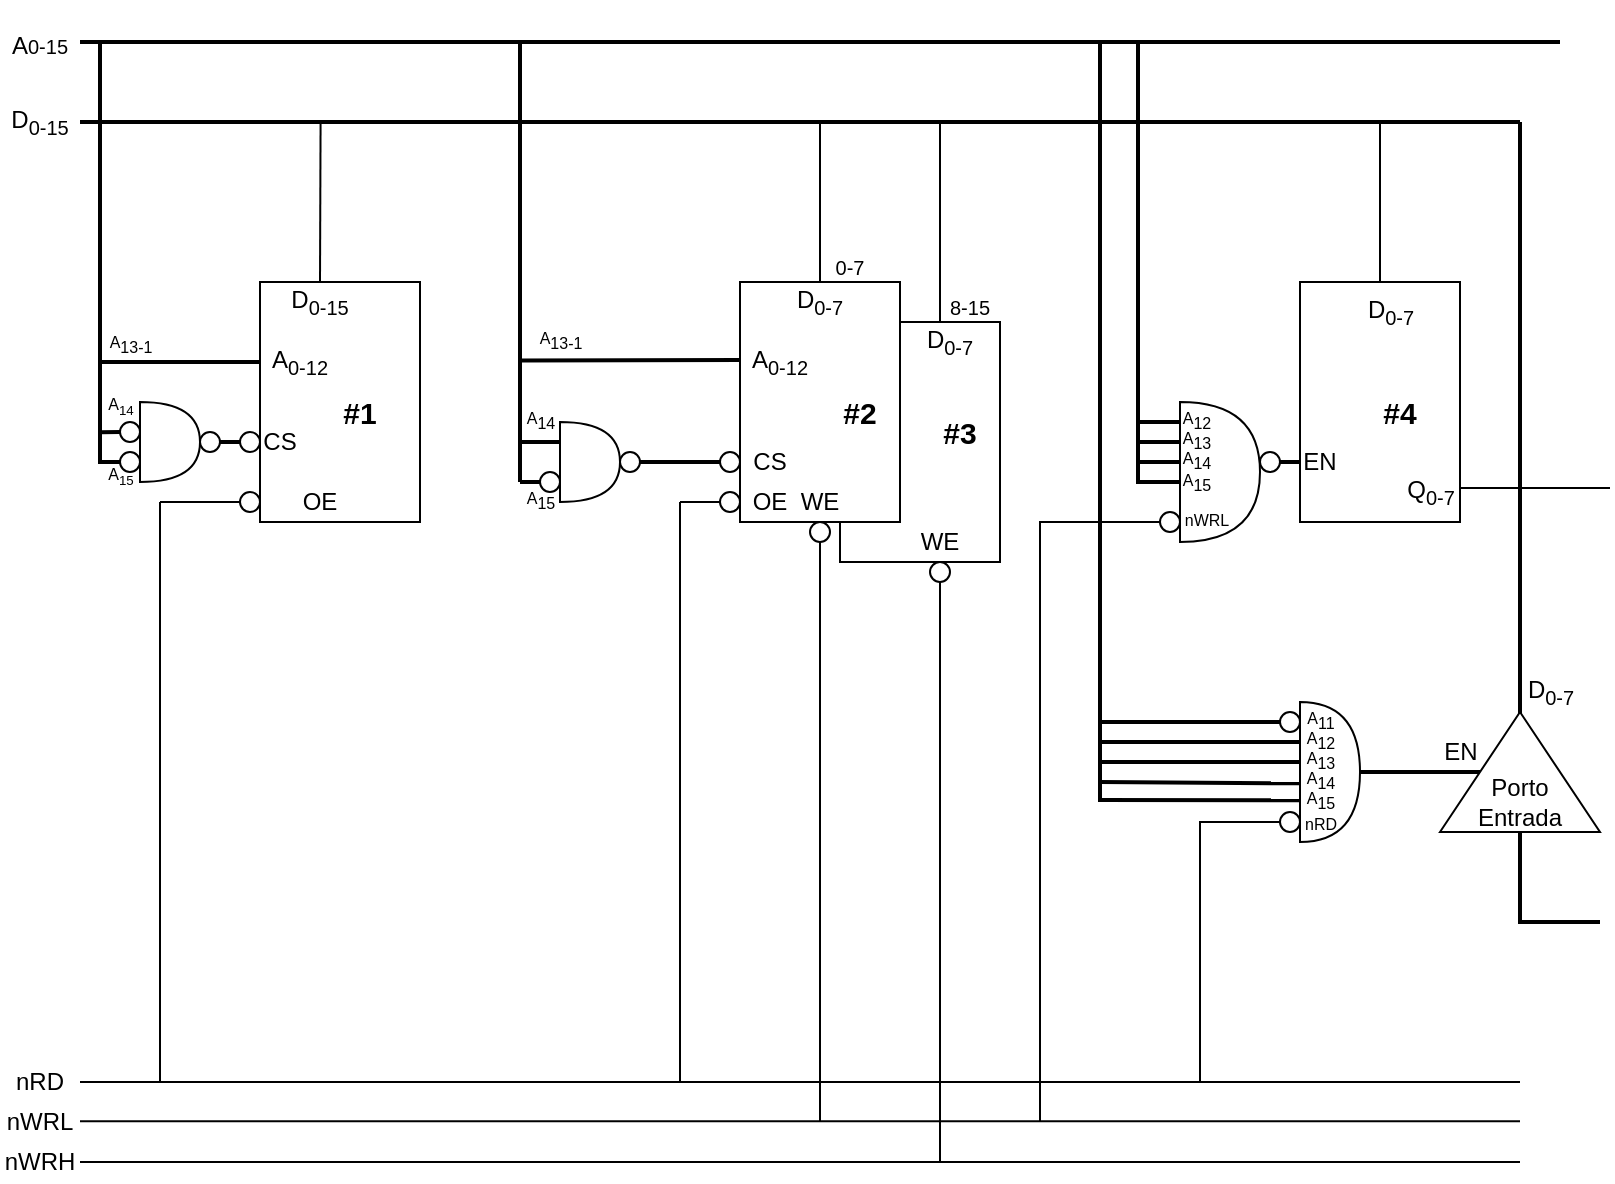 <mxfile version="21.3.0" type="device">
  <diagram name="Page-1" id="R2PDrxdQ1mhhKWqaIksi">
    <mxGraphModel dx="1499" dy="889" grid="0" gridSize="10" guides="1" tooltips="1" connect="1" arrows="1" fold="1" page="0" pageScale="1" pageWidth="827" pageHeight="1169" math="0" shadow="0">
      <root>
        <mxCell id="0" />
        <mxCell id="1" parent="0" />
        <mxCell id="FfAWD8UeeB69dAOk08Cy-68" value="" style="endArrow=none;html=1;rounded=0;strokeWidth=2;entryX=0.003;entryY=0.429;entryDx=0;entryDy=0;entryPerimeter=0;" parent="1" edge="1" target="FfAWD8UeeB69dAOk08Cy-64">
          <mxGeometry width="50" height="50" relative="1" as="geometry">
            <mxPoint x="680" y="440" as="sourcePoint" />
            <mxPoint x="750" y="440" as="targetPoint" />
          </mxGeometry>
        </mxCell>
        <mxCell id="FfAWD8UeeB69dAOk08Cy-56" value="" style="endArrow=none;html=1;rounded=0;strokeWidth=2;exitX=0;exitY=0.75;exitDx=0;exitDy=0;entryX=1;entryY=0.5;entryDx=0;entryDy=0;" parent="1" source="FfAWD8UeeB69dAOk08Cy-4" target="5RwMvg_xWtixHcQHssWJ-21" edge="1">
          <mxGeometry width="50" height="50" relative="1" as="geometry">
            <mxPoint x="765" y="289.31" as="sourcePoint" />
            <mxPoint x="760" y="295" as="targetPoint" />
          </mxGeometry>
        </mxCell>
        <mxCell id="FfAWD8UeeB69dAOk08Cy-53" value="" style="endArrow=none;html=1;rounded=0;strokeWidth=2;entryX=0.004;entryY=0.429;entryDx=0;entryDy=0;entryPerimeter=0;" parent="1" edge="1">
          <mxGeometry width="50" height="50" relative="1" as="geometry">
            <mxPoint x="700" y="290" as="sourcePoint" />
            <mxPoint x="720.16" y="290.03" as="targetPoint" />
          </mxGeometry>
        </mxCell>
        <mxCell id="FfAWD8UeeB69dAOk08Cy-54" value="" style="endArrow=none;html=1;rounded=0;strokeWidth=2;entryX=-0.012;entryY=0.285;entryDx=0;entryDy=0;entryPerimeter=0;" parent="1" edge="1" target="FfAWD8UeeB69dAOk08Cy-46">
          <mxGeometry width="50" height="50" relative="1" as="geometry">
            <mxPoint x="699" y="280" as="sourcePoint" />
            <mxPoint x="707" y="280" as="targetPoint" />
          </mxGeometry>
        </mxCell>
        <mxCell id="FfAWD8UeeB69dAOk08Cy-52" value="" style="endArrow=none;html=1;rounded=0;strokeWidth=2;entryX=0.002;entryY=0.571;entryDx=0;entryDy=0;entryPerimeter=0;" parent="1" edge="1" target="FfAWD8UeeB69dAOk08Cy-46">
          <mxGeometry width="50" height="50" relative="1" as="geometry">
            <mxPoint x="700" y="300" as="sourcePoint" />
            <mxPoint x="730" y="311" as="targetPoint" />
          </mxGeometry>
        </mxCell>
        <mxCell id="FfAWD8UeeB69dAOk08Cy-1" value="" style="rounded=0;whiteSpace=wrap;html=1;" parent="1" vertex="1">
          <mxGeometry x="260" y="200" width="80" height="120" as="geometry" />
        </mxCell>
        <mxCell id="FfAWD8UeeB69dAOk08Cy-2" value="" style="rounded=0;whiteSpace=wrap;html=1;" parent="1" vertex="1">
          <mxGeometry x="550" y="220" width="80" height="120" as="geometry" />
        </mxCell>
        <mxCell id="FfAWD8UeeB69dAOk08Cy-3" value="" style="rounded=0;whiteSpace=wrap;html=1;" parent="1" vertex="1">
          <mxGeometry x="500" y="200" width="80" height="120" as="geometry" />
        </mxCell>
        <mxCell id="5RwMvg_xWtixHcQHssWJ-29" style="edgeStyle=orthogonalEdgeStyle;rounded=0;orthogonalLoop=1;jettySize=auto;html=1;exitX=1;exitY=0.75;exitDx=0;exitDy=0;endArrow=none;endFill=0;" parent="1" edge="1">
          <mxGeometry relative="1" as="geometry">
            <mxPoint x="935" y="303" as="targetPoint" />
            <mxPoint x="860" y="303" as="sourcePoint" />
          </mxGeometry>
        </mxCell>
        <mxCell id="FfAWD8UeeB69dAOk08Cy-4" value="" style="rounded=0;whiteSpace=wrap;html=1;" parent="1" vertex="1">
          <mxGeometry x="780" y="200" width="80" height="120" as="geometry" />
        </mxCell>
        <mxCell id="FfAWD8UeeB69dAOk08Cy-6" value="" style="strokeWidth=2;html=1;shape=mxgraph.flowchart.annotation_1;align=left;pointerEvents=1;" parent="1" vertex="1">
          <mxGeometry x="180" y="80" width="20" height="210" as="geometry" />
        </mxCell>
        <mxCell id="FfAWD8UeeB69dAOk08Cy-8" value="" style="endArrow=none;html=1;rounded=0;strokeWidth=2;" parent="1" edge="1">
          <mxGeometry width="50" height="50" relative="1" as="geometry">
            <mxPoint x="170" y="120" as="sourcePoint" />
            <mxPoint x="890" y="120" as="targetPoint" />
          </mxGeometry>
        </mxCell>
        <mxCell id="FfAWD8UeeB69dAOk08Cy-10" value="" style="endArrow=none;html=1;rounded=0;strokeWidth=2;" parent="1" edge="1">
          <mxGeometry width="50" height="50" relative="1" as="geometry">
            <mxPoint x="170" y="80" as="sourcePoint" />
            <mxPoint x="910" y="80" as="targetPoint" />
          </mxGeometry>
        </mxCell>
        <mxCell id="FfAWD8UeeB69dAOk08Cy-12" value="" style="endArrow=none;html=1;rounded=0;entryX=0.5;entryY=0;entryDx=0;entryDy=0;" parent="1" target="FfAWD8UeeB69dAOk08Cy-3" edge="1">
          <mxGeometry width="50" height="50" relative="1" as="geometry">
            <mxPoint x="540" y="120" as="sourcePoint" />
            <mxPoint x="440" y="190" as="targetPoint" />
          </mxGeometry>
        </mxCell>
        <mxCell id="FfAWD8UeeB69dAOk08Cy-13" value="" style="endArrow=none;html=1;rounded=0;entryX=0.5;entryY=0;entryDx=0;entryDy=0;" parent="1" edge="1">
          <mxGeometry width="50" height="50" relative="1" as="geometry">
            <mxPoint x="600" y="120" as="sourcePoint" />
            <mxPoint x="600" y="220" as="targetPoint" />
          </mxGeometry>
        </mxCell>
        <mxCell id="FfAWD8UeeB69dAOk08Cy-16" value="" style="strokeWidth=2;html=1;shape=mxgraph.flowchart.annotation_1;align=left;pointerEvents=1;" parent="1" vertex="1">
          <mxGeometry x="390" y="80" height="220" as="geometry" />
        </mxCell>
        <mxCell id="FfAWD8UeeB69dAOk08Cy-19" value="" style="endArrow=none;html=1;rounded=0;entryX=0.5;entryY=0;entryDx=0;entryDy=0;" parent="1" target="FfAWD8UeeB69dAOk08Cy-4" edge="1">
          <mxGeometry width="50" height="50" relative="1" as="geometry">
            <mxPoint x="820" y="120" as="sourcePoint" />
            <mxPoint x="809.29" y="200" as="targetPoint" />
          </mxGeometry>
        </mxCell>
        <mxCell id="FfAWD8UeeB69dAOk08Cy-20" value="" style="endArrow=none;html=1;rounded=0;entryX=0.5;entryY=0;entryDx=0;entryDy=0;strokeWidth=2;" parent="1" target="5RwMvg_xWtixHcQHssWJ-24" edge="1">
          <mxGeometry width="50" height="50" relative="1" as="geometry">
            <mxPoint x="890" y="120" as="sourcePoint" />
            <mxPoint x="890" y="360.0" as="targetPoint" />
          </mxGeometry>
        </mxCell>
        <mxCell id="FfAWD8UeeB69dAOk08Cy-21" value="" style="endArrow=none;html=1;rounded=0;" parent="1" edge="1">
          <mxGeometry width="50" height="50" relative="1" as="geometry">
            <mxPoint x="290.29" y="120" as="sourcePoint" />
            <mxPoint x="290" y="200" as="targetPoint" />
          </mxGeometry>
        </mxCell>
        <mxCell id="FfAWD8UeeB69dAOk08Cy-23" value="" style="endArrow=none;html=1;rounded=0;strokeWidth=2;exitX=0.5;exitY=0;exitDx=0;exitDy=0;exitPerimeter=0;entryX=0;entryY=0.5;entryDx=0;entryDy=0;" parent="1" source="FfAWD8UeeB69dAOk08Cy-27" target="OPhM1rb45kpCFRoYdec_-35" edge="1">
          <mxGeometry width="50" height="50" relative="1" as="geometry">
            <mxPoint x="210" y="240" as="sourcePoint" />
            <mxPoint x="250" y="240" as="targetPoint" />
          </mxGeometry>
        </mxCell>
        <mxCell id="FfAWD8UeeB69dAOk08Cy-26" value="" style="endArrow=none;html=1;rounded=0;strokeWidth=2;entryX=-0.006;entryY=0.665;entryDx=0;entryDy=0;entryPerimeter=0;" parent="1" source="5RwMvg_xWtixHcQHssWJ-45" target="FfAWD8UeeB69dAOk08Cy-1" edge="1">
          <mxGeometry width="50" height="50" relative="1" as="geometry">
            <mxPoint x="230" y="279.29" as="sourcePoint" />
            <mxPoint x="250" y="279" as="targetPoint" />
            <Array as="points" />
          </mxGeometry>
        </mxCell>
        <mxCell id="FfAWD8UeeB69dAOk08Cy-27" value="" style="strokeWidth=2;html=1;shape=mxgraph.flowchart.annotation_1;align=left;pointerEvents=1;" parent="1" vertex="1">
          <mxGeometry x="180" y="240" height="50" as="geometry" />
        </mxCell>
        <mxCell id="FfAWD8UeeB69dAOk08Cy-28" value="" style="endArrow=none;html=1;rounded=0;strokeWidth=2;exitX=0.121;exitY=0.737;exitDx=0;exitDy=0;exitPerimeter=0;" parent="1" source="FfAWD8UeeB69dAOk08Cy-24" edge="1">
          <mxGeometry width="50" height="50" relative="1" as="geometry">
            <mxPoint x="210" y="430" as="sourcePoint" />
            <mxPoint x="220" y="277" as="targetPoint" />
            <Array as="points" />
          </mxGeometry>
        </mxCell>
        <mxCell id="FfAWD8UeeB69dAOk08Cy-30" value="" style="endArrow=none;html=1;rounded=0;strokeWidth=2;" parent="1" source="FfAWD8UeeB69dAOk08Cy-34" target="FfAWD8UeeB69dAOk08Cy-24" edge="1">
          <mxGeometry width="50" height="50" relative="1" as="geometry">
            <mxPoint x="230" y="279.29" as="sourcePoint" />
            <mxPoint x="250" y="279" as="targetPoint" />
            <Array as="points" />
          </mxGeometry>
        </mxCell>
        <mxCell id="FfAWD8UeeB69dAOk08Cy-31" value="" style="endArrow=none;html=1;rounded=0;strokeWidth=2;exitX=0;exitY=0.703;exitDx=0;exitDy=0;exitPerimeter=0;entryX=0;entryY=0.5;entryDx=0;entryDy=0;" parent="1" source="FfAWD8UeeB69dAOk08Cy-27" target="FfAWD8UeeB69dAOk08Cy-33" edge="1">
          <mxGeometry width="50" height="50" relative="1" as="geometry">
            <mxPoint x="192" y="277" as="sourcePoint" />
            <mxPoint x="220" y="277" as="targetPoint" />
            <Array as="points" />
          </mxGeometry>
        </mxCell>
        <mxCell id="FfAWD8UeeB69dAOk08Cy-24" value="" style="shape=or;whiteSpace=wrap;html=1;" parent="1" vertex="1">
          <mxGeometry x="200" y="260" width="30" height="40" as="geometry" />
        </mxCell>
        <mxCell id="FfAWD8UeeB69dAOk08Cy-32" value="" style="ellipse;whiteSpace=wrap;html=1;aspect=fixed;" parent="1" vertex="1">
          <mxGeometry x="190" y="285" width="10" height="10" as="geometry" />
        </mxCell>
        <mxCell id="FfAWD8UeeB69dAOk08Cy-33" value="" style="ellipse;whiteSpace=wrap;html=1;aspect=fixed;" parent="1" vertex="1">
          <mxGeometry x="190" y="270" width="10" height="10" as="geometry" />
        </mxCell>
        <mxCell id="FfAWD8UeeB69dAOk08Cy-35" value="" style="endArrow=none;html=1;rounded=0;strokeWidth=2;" parent="1" target="FfAWD8UeeB69dAOk08Cy-34" edge="1">
          <mxGeometry width="50" height="50" relative="1" as="geometry">
            <mxPoint x="230" y="279.29" as="sourcePoint" />
            <mxPoint x="230" y="279" as="targetPoint" />
            <Array as="points" />
          </mxGeometry>
        </mxCell>
        <mxCell id="FfAWD8UeeB69dAOk08Cy-37" value="" style="shape=or;whiteSpace=wrap;html=1;" parent="1" vertex="1">
          <mxGeometry x="410" y="270" width="30" height="40" as="geometry" />
        </mxCell>
        <mxCell id="FfAWD8UeeB69dAOk08Cy-38" value="" style="endArrow=none;html=1;rounded=0;strokeWidth=2;" parent="1" edge="1">
          <mxGeometry width="50" height="50" relative="1" as="geometry">
            <mxPoint x="390" y="280" as="sourcePoint" />
            <mxPoint x="410" y="280" as="targetPoint" />
            <Array as="points">
              <mxPoint x="400" y="280" />
            </Array>
          </mxGeometry>
        </mxCell>
        <mxCell id="FD9hYb9DDB--mBPRf5bZ-8" style="edgeStyle=orthogonalEdgeStyle;rounded=0;orthogonalLoop=1;jettySize=auto;html=1;endArrow=none;endFill=0;strokeWidth=2;" edge="1" parent="1" source="FfAWD8UeeB69dAOk08Cy-39">
          <mxGeometry relative="1" as="geometry">
            <mxPoint x="390" y="300" as="targetPoint" />
            <Array as="points">
              <mxPoint x="390" y="300" />
              <mxPoint x="390" y="300" />
            </Array>
          </mxGeometry>
        </mxCell>
        <mxCell id="FfAWD8UeeB69dAOk08Cy-39" value="" style="ellipse;whiteSpace=wrap;html=1;aspect=fixed;" parent="1" vertex="1">
          <mxGeometry x="400" y="295" width="10" height="10" as="geometry" />
        </mxCell>
        <mxCell id="FfAWD8UeeB69dAOk08Cy-45" value="" style="endArrow=none;html=1;rounded=0;strokeWidth=2;exitX=0.5;exitY=0;exitDx=0;exitDy=0;exitPerimeter=0;" parent="1" edge="1">
          <mxGeometry width="50" height="50" relative="1" as="geometry">
            <mxPoint x="390" y="239.31" as="sourcePoint" />
            <mxPoint x="500" y="239" as="targetPoint" />
          </mxGeometry>
        </mxCell>
        <mxCell id="FfAWD8UeeB69dAOk08Cy-50" value="" style="endArrow=none;html=1;rounded=0;strokeWidth=2;entryX=0;entryY=1;entryDx=0;entryDy=0;entryPerimeter=0;" parent="1" edge="1">
          <mxGeometry width="50" height="50" relative="1" as="geometry">
            <mxPoint x="719" y="300" as="sourcePoint" />
            <mxPoint x="699" y="210" as="targetPoint" />
            <Array as="points">
              <mxPoint x="699" y="300" />
              <mxPoint x="699" y="80" />
            </Array>
          </mxGeometry>
        </mxCell>
        <mxCell id="FfAWD8UeeB69dAOk08Cy-61" value="" style="endArrow=none;html=1;rounded=0;strokeWidth=2;entryX=-0.007;entryY=0.581;entryDx=0;entryDy=0;entryPerimeter=0;" parent="1" edge="1" target="FfAWD8UeeB69dAOk08Cy-64">
          <mxGeometry width="50" height="50" relative="1" as="geometry">
            <mxPoint x="680" y="450" as="sourcePoint" />
            <mxPoint x="780" y="450.9" as="targetPoint" />
          </mxGeometry>
        </mxCell>
        <mxCell id="FfAWD8UeeB69dAOk08Cy-62" value="" style="endArrow=none;html=1;rounded=0;strokeWidth=2;entryX=0.007;entryY=0.286;entryDx=0;entryDy=0;entryPerimeter=0;" parent="1" edge="1" target="FfAWD8UeeB69dAOk08Cy-64">
          <mxGeometry width="50" height="50" relative="1" as="geometry">
            <mxPoint x="680" y="430" as="sourcePoint" />
            <mxPoint x="780" y="434.81" as="targetPoint" />
            <Array as="points">
              <mxPoint x="730" y="430" />
            </Array>
          </mxGeometry>
        </mxCell>
        <mxCell id="FfAWD8UeeB69dAOk08Cy-63" value="" style="endArrow=none;html=1;rounded=0;strokeWidth=2;" parent="1" edge="1">
          <mxGeometry width="50" height="50" relative="1" as="geometry">
            <mxPoint x="680" y="459" as="sourcePoint" />
            <mxPoint x="787.52" y="459.15" as="targetPoint" />
          </mxGeometry>
        </mxCell>
        <mxCell id="FfAWD8UeeB69dAOk08Cy-64" value="" style="shape=or;whiteSpace=wrap;html=1;" parent="1" vertex="1">
          <mxGeometry x="780" y="410" width="30" height="70" as="geometry" />
        </mxCell>
        <mxCell id="OPhM1rb45kpCFRoYdec_-1" value="" style="endArrow=none;html=1;rounded=0;" parent="1" edge="1">
          <mxGeometry width="50" height="50" relative="1" as="geometry">
            <mxPoint x="890" y="600" as="sourcePoint" />
            <mxPoint x="170" y="600" as="targetPoint" />
          </mxGeometry>
        </mxCell>
        <mxCell id="OPhM1rb45kpCFRoYdec_-2" value="" style="endArrow=none;html=1;rounded=0;" parent="1" edge="1">
          <mxGeometry width="50" height="50" relative="1" as="geometry">
            <mxPoint x="890" y="619.57" as="sourcePoint" />
            <mxPoint x="170" y="619.57" as="targetPoint" />
          </mxGeometry>
        </mxCell>
        <mxCell id="OPhM1rb45kpCFRoYdec_-3" value="" style="endArrow=none;html=1;rounded=0;" parent="1" edge="1">
          <mxGeometry width="50" height="50" relative="1" as="geometry">
            <mxPoint x="890" y="640" as="sourcePoint" />
            <mxPoint x="170" y="640" as="targetPoint" />
          </mxGeometry>
        </mxCell>
        <mxCell id="OPhM1rb45kpCFRoYdec_-4" value="nRD" style="text;html=1;strokeColor=none;fillColor=none;align=center;verticalAlign=middle;whiteSpace=wrap;rounded=0;" parent="1" vertex="1">
          <mxGeometry x="130" y="590" width="40" height="20" as="geometry" />
        </mxCell>
        <mxCell id="OPhM1rb45kpCFRoYdec_-5" value="nWRL" style="text;html=1;strokeColor=none;fillColor=none;align=center;verticalAlign=middle;whiteSpace=wrap;rounded=0;" parent="1" vertex="1">
          <mxGeometry x="130" y="610" width="40" height="20" as="geometry" />
        </mxCell>
        <mxCell id="OPhM1rb45kpCFRoYdec_-6" value="nWRH" style="text;html=1;strokeColor=none;fillColor=none;align=center;verticalAlign=middle;whiteSpace=wrap;rounded=0;" parent="1" vertex="1">
          <mxGeometry x="130" y="630" width="40" height="20" as="geometry" />
        </mxCell>
        <mxCell id="OPhM1rb45kpCFRoYdec_-8" value="&lt;p class=&quot;MsoNormal&quot;&gt;D&lt;sub&gt;0-15&lt;/sub&gt;&lt;/p&gt;" style="text;html=1;strokeColor=none;fillColor=none;align=center;verticalAlign=middle;whiteSpace=wrap;rounded=0;" parent="1" vertex="1">
          <mxGeometry x="130" y="110" width="40" height="20" as="geometry" />
        </mxCell>
        <mxCell id="OPhM1rb45kpCFRoYdec_-9" value="&lt;p class=&quot;MsoNormal&quot;&gt;&lt;sub&gt;&lt;span style=&quot;font-size: 12px;&quot;&gt;A&lt;/span&gt;0-15&lt;/sub&gt;&lt;/p&gt;" style="text;html=1;strokeColor=none;fillColor=none;align=center;verticalAlign=middle;whiteSpace=wrap;rounded=0;" parent="1" vertex="1">
          <mxGeometry x="130" y="70" width="40" height="20" as="geometry" />
        </mxCell>
        <mxCell id="OPhM1rb45kpCFRoYdec_-10" value="" style="endArrow=none;html=1;rounded=0;" parent="1" edge="1">
          <mxGeometry width="50" height="50" relative="1" as="geometry">
            <mxPoint x="210" y="600" as="sourcePoint" />
            <mxPoint x="210" y="310" as="targetPoint" />
          </mxGeometry>
        </mxCell>
        <mxCell id="OPhM1rb45kpCFRoYdec_-11" value="" style="endArrow=none;html=1;rounded=0;" parent="1" source="OPhM1rb45kpCFRoYdec_-12" edge="1">
          <mxGeometry width="50" height="50" relative="1" as="geometry">
            <mxPoint x="210" y="310" as="sourcePoint" />
            <mxPoint x="250" y="310" as="targetPoint" />
          </mxGeometry>
        </mxCell>
        <mxCell id="OPhM1rb45kpCFRoYdec_-13" value="" style="endArrow=none;html=1;rounded=0;" parent="1" target="OPhM1rb45kpCFRoYdec_-22" edge="1" source="OPhM1rb45kpCFRoYdec_-12">
          <mxGeometry width="50" height="50" relative="1" as="geometry">
            <mxPoint x="210" y="310" as="sourcePoint" />
            <mxPoint x="255" y="315" as="targetPoint" />
          </mxGeometry>
        </mxCell>
        <mxCell id="OPhM1rb45kpCFRoYdec_-14" value="" style="endArrow=none;html=1;rounded=0;" parent="1" source="OPhM1rb45kpCFRoYdec_-25" edge="1">
          <mxGeometry width="50" height="50" relative="1" as="geometry">
            <mxPoint x="540" y="620" as="sourcePoint" />
            <mxPoint x="539.57" y="320" as="targetPoint" />
          </mxGeometry>
        </mxCell>
        <mxCell id="OPhM1rb45kpCFRoYdec_-17" value="&lt;sub&gt;0-7&lt;/sub&gt;" style="text;html=1;strokeColor=none;fillColor=none;align=center;verticalAlign=middle;whiteSpace=wrap;rounded=0;" parent="1" vertex="1">
          <mxGeometry x="540" y="185" width="30" height="10" as="geometry" />
        </mxCell>
        <mxCell id="OPhM1rb45kpCFRoYdec_-18" value="&lt;sub&gt;8-15&lt;/sub&gt;" style="text;html=1;strokeColor=none;fillColor=none;align=center;verticalAlign=middle;whiteSpace=wrap;rounded=0;" parent="1" vertex="1">
          <mxGeometry x="600" y="200" width="30" height="20" as="geometry" />
        </mxCell>
        <mxCell id="OPhM1rb45kpCFRoYdec_-21" value="CS" style="text;html=1;strokeColor=none;fillColor=none;align=center;verticalAlign=middle;whiteSpace=wrap;rounded=0;" parent="1" vertex="1">
          <mxGeometry x="240" y="265" width="60" height="30" as="geometry" />
        </mxCell>
        <mxCell id="OPhM1rb45kpCFRoYdec_-22" value="OE" style="text;html=1;strokeColor=none;fillColor=none;align=center;verticalAlign=middle;whiteSpace=wrap;rounded=0;" parent="1" vertex="1">
          <mxGeometry x="260" y="295" width="60" height="30" as="geometry" />
        </mxCell>
        <mxCell id="OPhM1rb45kpCFRoYdec_-23" value="OE" style="text;html=1;strokeColor=none;fillColor=none;align=center;verticalAlign=middle;whiteSpace=wrap;rounded=0;" parent="1" vertex="1">
          <mxGeometry x="500" y="300" width="30" height="20" as="geometry" />
        </mxCell>
        <mxCell id="OPhM1rb45kpCFRoYdec_-24" value="CS" style="text;html=1;strokeColor=none;fillColor=none;align=center;verticalAlign=middle;whiteSpace=wrap;rounded=0;" parent="1" vertex="1">
          <mxGeometry x="500" y="280" width="30" height="20" as="geometry" />
        </mxCell>
        <mxCell id="OPhM1rb45kpCFRoYdec_-26" value="" style="endArrow=none;html=1;rounded=0;" parent="1" target="OPhM1rb45kpCFRoYdec_-25" edge="1">
          <mxGeometry width="50" height="50" relative="1" as="geometry">
            <mxPoint x="540" y="620" as="sourcePoint" />
            <mxPoint x="539.57" y="320" as="targetPoint" />
          </mxGeometry>
        </mxCell>
        <mxCell id="OPhM1rb45kpCFRoYdec_-25" value="" style="ellipse;whiteSpace=wrap;html=1;aspect=fixed;" parent="1" vertex="1">
          <mxGeometry x="535" y="320" width="10" height="10" as="geometry" />
        </mxCell>
        <mxCell id="OPhM1rb45kpCFRoYdec_-28" value="" style="endArrow=none;html=1;rounded=0;" parent="1" target="OPhM1rb45kpCFRoYdec_-27" edge="1">
          <mxGeometry width="50" height="50" relative="1" as="geometry">
            <mxPoint x="600" y="640" as="sourcePoint" />
            <mxPoint x="594" y="340" as="targetPoint" />
          </mxGeometry>
        </mxCell>
        <mxCell id="OPhM1rb45kpCFRoYdec_-27" value="" style="ellipse;whiteSpace=wrap;html=1;aspect=fixed;" parent="1" vertex="1">
          <mxGeometry x="595" y="340" width="10" height="10" as="geometry" />
        </mxCell>
        <mxCell id="OPhM1rb45kpCFRoYdec_-29" value="WE" style="text;html=1;strokeColor=none;fillColor=none;align=center;verticalAlign=middle;whiteSpace=wrap;rounded=0;" parent="1" vertex="1">
          <mxGeometry x="525" y="300" width="30" height="20" as="geometry" />
        </mxCell>
        <mxCell id="OPhM1rb45kpCFRoYdec_-30" value="WE" style="text;html=1;strokeColor=none;fillColor=none;align=center;verticalAlign=middle;whiteSpace=wrap;rounded=0;" parent="1" vertex="1">
          <mxGeometry x="585" y="320" width="30" height="20" as="geometry" />
        </mxCell>
        <mxCell id="OPhM1rb45kpCFRoYdec_-31" value="&lt;p class=&quot;MsoNormal&quot;&gt;D&lt;sub&gt;0-15&lt;/sub&gt;&lt;/p&gt;" style="text;html=1;strokeColor=none;fillColor=none;align=center;verticalAlign=middle;whiteSpace=wrap;rounded=0;" parent="1" vertex="1">
          <mxGeometry x="270" y="200" width="40" height="20" as="geometry" />
        </mxCell>
        <mxCell id="OPhM1rb45kpCFRoYdec_-32" value="&lt;p class=&quot;MsoNormal&quot;&gt;D&lt;sub&gt;0-7&lt;/sub&gt;&lt;/p&gt;" style="text;html=1;strokeColor=none;fillColor=none;align=center;verticalAlign=middle;whiteSpace=wrap;rounded=0;" parent="1" vertex="1">
          <mxGeometry x="520" y="200" width="40" height="20" as="geometry" />
        </mxCell>
        <mxCell id="OPhM1rb45kpCFRoYdec_-33" value="&lt;p class=&quot;MsoNormal&quot;&gt;D&lt;sub&gt;0-7&lt;/sub&gt;&lt;/p&gt;" style="text;html=1;strokeColor=none;fillColor=none;align=center;verticalAlign=middle;whiteSpace=wrap;rounded=0;" parent="1" vertex="1">
          <mxGeometry x="590" y="220" width="30" height="20" as="geometry" />
        </mxCell>
        <mxCell id="OPhM1rb45kpCFRoYdec_-35" value="&lt;p class=&quot;MsoNormal&quot;&gt;A&lt;sub&gt;0-12&lt;/sub&gt;&lt;/p&gt;" style="text;html=1;strokeColor=none;fillColor=none;align=center;verticalAlign=middle;whiteSpace=wrap;rounded=0;" parent="1" vertex="1">
          <mxGeometry x="260" y="230" width="40" height="20" as="geometry" />
        </mxCell>
        <mxCell id="OPhM1rb45kpCFRoYdec_-36" value="&lt;p class=&quot;MsoNormal&quot;&gt;A&lt;sub&gt;0-12&lt;/sub&gt;&lt;/p&gt;" style="text;html=1;strokeColor=none;fillColor=none;align=center;verticalAlign=middle;whiteSpace=wrap;rounded=0;" parent="1" vertex="1">
          <mxGeometry x="500" y="230" width="40" height="20" as="geometry" />
        </mxCell>
        <mxCell id="OPhM1rb45kpCFRoYdec_-37" value="&lt;b&gt;&lt;font style=&quot;font-size: 15px;&quot;&gt;#1&lt;/font&gt;&lt;/b&gt;" style="text;html=1;strokeColor=none;fillColor=none;align=center;verticalAlign=middle;whiteSpace=wrap;rounded=0;" parent="1" vertex="1">
          <mxGeometry x="280" y="250" width="60" height="30" as="geometry" />
        </mxCell>
        <mxCell id="OPhM1rb45kpCFRoYdec_-38" value="&lt;b&gt;&lt;font style=&quot;font-size: 15px;&quot;&gt;#2&lt;/font&gt;&lt;/b&gt;" style="text;html=1;strokeColor=none;fillColor=none;align=center;verticalAlign=middle;whiteSpace=wrap;rounded=0;" parent="1" vertex="1">
          <mxGeometry x="530" y="250" width="60" height="30" as="geometry" />
        </mxCell>
        <mxCell id="OPhM1rb45kpCFRoYdec_-39" value="&lt;b&gt;&lt;font style=&quot;font-size: 15px;&quot;&gt;#3&lt;/font&gt;&lt;/b&gt;" style="text;html=1;strokeColor=none;fillColor=none;align=center;verticalAlign=middle;whiteSpace=wrap;rounded=0;" parent="1" vertex="1">
          <mxGeometry x="580" y="260" width="60" height="30" as="geometry" />
        </mxCell>
        <mxCell id="OPhM1rb45kpCFRoYdec_-40" value="&lt;b&gt;&lt;font style=&quot;font-size: 15px;&quot;&gt;#4&lt;/font&gt;&lt;/b&gt;" style="text;html=1;strokeColor=none;fillColor=none;align=center;verticalAlign=middle;whiteSpace=wrap;rounded=0;" parent="1" vertex="1">
          <mxGeometry x="800" y="250" width="60" height="30" as="geometry" />
        </mxCell>
        <mxCell id="5RwMvg_xWtixHcQHssWJ-1" value="EN" style="text;html=1;strokeColor=none;fillColor=none;align=center;verticalAlign=middle;whiteSpace=wrap;rounded=0;" parent="1" vertex="1">
          <mxGeometry x="760" y="270" width="60" height="40" as="geometry" />
        </mxCell>
        <mxCell id="5RwMvg_xWtixHcQHssWJ-3" value="" style="endArrow=none;html=1;rounded=0;strokeWidth=2;" parent="1" edge="1" source="5RwMvg_xWtixHcQHssWJ-9">
          <mxGeometry width="50" height="50" relative="1" as="geometry">
            <mxPoint x="700" y="275" as="sourcePoint" />
            <mxPoint x="730" y="275.34" as="targetPoint" />
          </mxGeometry>
        </mxCell>
        <mxCell id="FfAWD8UeeB69dAOk08Cy-46" value="" style="shape=or;whiteSpace=wrap;html=1;" parent="1" vertex="1">
          <mxGeometry x="720" y="260" width="40" height="70" as="geometry" />
        </mxCell>
        <mxCell id="5RwMvg_xWtixHcQHssWJ-5" value="" style="endArrow=none;html=1;rounded=0;strokeWidth=2;" parent="1" target="FfAWD8UeeB69dAOk08Cy-55" edge="1">
          <mxGeometry width="50" height="50" relative="1" as="geometry">
            <mxPoint x="680" y="420" as="sourcePoint" />
            <mxPoint x="730" y="265" as="targetPoint" />
            <Array as="points" />
          </mxGeometry>
        </mxCell>
        <mxCell id="FfAWD8UeeB69dAOk08Cy-55" value="" style="ellipse;whiteSpace=wrap;html=1;aspect=fixed;" parent="1" vertex="1">
          <mxGeometry x="770" y="415" width="10" height="10" as="geometry" />
        </mxCell>
        <mxCell id="5RwMvg_xWtixHcQHssWJ-6" value="A&lt;sub style=&quot;font-size: 8px;&quot;&gt;15&lt;/sub&gt;" style="text;html=1;align=center;verticalAlign=middle;resizable=0;points=[];autosize=1;strokeColor=none;fillColor=none;fontSize=8;" parent="1" vertex="1">
          <mxGeometry x="708" y="286" width="40" height="30" as="geometry" />
        </mxCell>
        <mxCell id="5RwMvg_xWtixHcQHssWJ-7" value="A&lt;sub style=&quot;font-size: 8px;&quot;&gt;14&lt;/sub&gt;" style="text;html=1;align=center;verticalAlign=middle;resizable=0;points=[];autosize=1;strokeColor=none;fillColor=none;fontSize=8;" parent="1" vertex="1">
          <mxGeometry x="708" y="275" width="40" height="30" as="geometry" />
        </mxCell>
        <mxCell id="5RwMvg_xWtixHcQHssWJ-8" value="A&lt;sub style=&quot;font-size: 8px;&quot;&gt;13&lt;br style=&quot;font-size: 8px;&quot;&gt;&lt;/sub&gt;" style="text;html=1;align=center;verticalAlign=middle;resizable=0;points=[];autosize=1;strokeColor=none;fillColor=none;fontSize=8;" parent="1" vertex="1">
          <mxGeometry x="708" y="265" width="40" height="30" as="geometry" />
        </mxCell>
        <mxCell id="5RwMvg_xWtixHcQHssWJ-10" value="A&lt;sub style=&quot;font-size: 8px;&quot;&gt;11&lt;/sub&gt;" style="text;html=1;align=center;verticalAlign=middle;resizable=0;points=[];autosize=1;strokeColor=none;fillColor=none;fontSize=8;" parent="1" vertex="1">
          <mxGeometry x="770" y="405" width="40" height="30" as="geometry" />
        </mxCell>
        <mxCell id="5RwMvg_xWtixHcQHssWJ-11" value="" style="endArrow=none;html=1;rounded=0;strokeWidth=2;" parent="1" edge="1">
          <mxGeometry width="50" height="50" relative="1" as="geometry">
            <mxPoint x="680" y="460" as="sourcePoint" />
            <mxPoint x="680" y="80" as="targetPoint" />
          </mxGeometry>
        </mxCell>
        <mxCell id="5RwMvg_xWtixHcQHssWJ-12" value="A&lt;sub style=&quot;font-size: 8px;&quot;&gt;12&lt;/sub&gt;" style="text;html=1;align=center;verticalAlign=middle;resizable=0;points=[];autosize=1;strokeColor=none;fillColor=none;fontSize=8;" parent="1" vertex="1">
          <mxGeometry x="770" y="415" width="40" height="30" as="geometry" />
        </mxCell>
        <mxCell id="5RwMvg_xWtixHcQHssWJ-13" value="A&lt;sub style=&quot;font-size: 8px;&quot;&gt;13&lt;/sub&gt;" style="text;html=1;align=center;verticalAlign=middle;resizable=0;points=[];autosize=1;strokeColor=none;fillColor=none;fontSize=8;" parent="1" vertex="1">
          <mxGeometry x="770" y="425" width="40" height="30" as="geometry" />
        </mxCell>
        <mxCell id="5RwMvg_xWtixHcQHssWJ-14" value="A&lt;sub style=&quot;font-size: 8px;&quot;&gt;14&lt;/sub&gt;" style="text;html=1;align=center;verticalAlign=middle;resizable=0;points=[];autosize=1;strokeColor=none;fillColor=none;fontSize=8;" parent="1" vertex="1">
          <mxGeometry x="770" y="435" width="40" height="30" as="geometry" />
        </mxCell>
        <mxCell id="5RwMvg_xWtixHcQHssWJ-15" value="A&lt;sub style=&quot;font-size: 8px;&quot;&gt;15&lt;/sub&gt;" style="text;html=1;align=center;verticalAlign=middle;resizable=0;points=[];autosize=1;strokeColor=none;fillColor=none;fontSize=8;" parent="1" vertex="1">
          <mxGeometry x="770" y="445" width="40" height="30" as="geometry" />
        </mxCell>
        <mxCell id="5RwMvg_xWtixHcQHssWJ-18" value="" style="endArrow=none;html=1;rounded=0;strokeWidth=2;" parent="1" edge="1">
          <mxGeometry width="50" height="50" relative="1" as="geometry">
            <mxPoint x="810" y="449.89" as="sourcePoint" />
            <mxPoint x="810" y="450" as="targetPoint" />
          </mxGeometry>
        </mxCell>
        <mxCell id="5RwMvg_xWtixHcQHssWJ-20" value="" style="endArrow=none;html=1;rounded=0;strokeWidth=2;entryX=0.5;entryY=1;entryDx=0;entryDy=0;" parent="1" target="5RwMvg_xWtixHcQHssWJ-25" edge="1">
          <mxGeometry width="50" height="50" relative="1" as="geometry">
            <mxPoint x="869" y="450" as="sourcePoint" />
            <mxPoint x="847.5" y="449.89" as="targetPoint" />
          </mxGeometry>
        </mxCell>
        <mxCell id="5RwMvg_xWtixHcQHssWJ-21" value="" style="ellipse;whiteSpace=wrap;html=1;aspect=fixed;" parent="1" vertex="1">
          <mxGeometry x="760" y="285" width="10" height="10" as="geometry" />
        </mxCell>
        <mxCell id="5RwMvg_xWtixHcQHssWJ-23" value="D&lt;sub&gt;0-7&lt;/sub&gt;" style="text;html=1;align=center;verticalAlign=middle;resizable=0;points=[];autosize=1;strokeColor=none;fillColor=none;" parent="1" vertex="1">
          <mxGeometry x="800" y="200" width="50" height="30" as="geometry" />
        </mxCell>
        <mxCell id="5RwMvg_xWtixHcQHssWJ-27" style="edgeStyle=orthogonalEdgeStyle;rounded=0;orthogonalLoop=1;jettySize=auto;html=1;exitX=0.95;exitY=0.5;exitDx=0;exitDy=0;endArrow=none;endFill=0;strokeWidth=2;exitPerimeter=0;" parent="1" source="5RwMvg_xWtixHcQHssWJ-25" edge="1">
          <mxGeometry relative="1" as="geometry">
            <mxPoint x="930" y="520" as="targetPoint" />
            <Array as="points">
              <mxPoint x="890" y="520" />
            </Array>
          </mxGeometry>
        </mxCell>
        <mxCell id="5RwMvg_xWtixHcQHssWJ-25" value="" style="triangle;whiteSpace=wrap;html=1;direction=north;" parent="1" vertex="1">
          <mxGeometry x="850" y="415" width="80" height="60" as="geometry" />
        </mxCell>
        <mxCell id="5RwMvg_xWtixHcQHssWJ-24" value="Porto Entrada" style="text;html=1;strokeColor=none;fillColor=none;align=center;verticalAlign=middle;whiteSpace=wrap;rounded=0;" parent="1" vertex="1">
          <mxGeometry x="860" y="445" width="60" height="30" as="geometry" />
        </mxCell>
        <mxCell id="5RwMvg_xWtixHcQHssWJ-26" value="" style="endArrow=none;html=1;rounded=0;strokeWidth=2;entryX=0.5;entryY=0;entryDx=0;entryDy=0;exitX=1;exitY=0.5;exitDx=0;exitDy=0;exitPerimeter=0;" parent="1" target="5RwMvg_xWtixHcQHssWJ-25" edge="1" source="FfAWD8UeeB69dAOk08Cy-64">
          <mxGeometry width="50" height="50" relative="1" as="geometry">
            <mxPoint x="810" y="450" as="sourcePoint" />
            <mxPoint x="859" y="450" as="targetPoint" />
          </mxGeometry>
        </mxCell>
        <mxCell id="5RwMvg_xWtixHcQHssWJ-28" value="EN" style="text;html=1;align=center;verticalAlign=middle;resizable=0;points=[];autosize=1;strokeColor=none;fillColor=none;" parent="1" vertex="1">
          <mxGeometry x="840" y="420" width="40" height="30" as="geometry" />
        </mxCell>
        <mxCell id="5RwMvg_xWtixHcQHssWJ-30" value="Q&lt;sub&gt;0-7&lt;/sub&gt;" style="text;html=1;align=center;verticalAlign=middle;resizable=0;points=[];autosize=1;strokeColor=none;fillColor=none;" parent="1" vertex="1">
          <mxGeometry x="820" y="290" width="50" height="30" as="geometry" />
        </mxCell>
        <mxCell id="5RwMvg_xWtixHcQHssWJ-32" value="D&lt;sub&gt;0-7&lt;/sub&gt;" style="text;html=1;align=center;verticalAlign=middle;resizable=0;points=[];autosize=1;strokeColor=none;fillColor=none;" parent="1" vertex="1">
          <mxGeometry x="880" y="390" width="50" height="30" as="geometry" />
        </mxCell>
        <mxCell id="5RwMvg_xWtixHcQHssWJ-33" value="" style="endArrow=none;html=1;rounded=0;" parent="1" edge="1">
          <mxGeometry width="50" height="50" relative="1" as="geometry">
            <mxPoint x="730" y="600" as="sourcePoint" />
            <mxPoint x="780" y="470" as="targetPoint" />
            <Array as="points">
              <mxPoint x="730" y="470" />
            </Array>
          </mxGeometry>
        </mxCell>
        <mxCell id="5RwMvg_xWtixHcQHssWJ-34" value="" style="endArrow=none;html=1;rounded=0;entryX=0;entryY=0.5;entryDx=0;entryDy=0;" parent="1" target="5RwMvg_xWtixHcQHssWJ-38" edge="1">
          <mxGeometry width="50" height="50" relative="1" as="geometry">
            <mxPoint x="650" y="620" as="sourcePoint" />
            <mxPoint x="510" y="460" as="targetPoint" />
            <Array as="points">
              <mxPoint x="650" y="320" />
            </Array>
          </mxGeometry>
        </mxCell>
        <mxCell id="5RwMvg_xWtixHcQHssWJ-35" value="nWRL" style="text;html=1;align=center;verticalAlign=middle;resizable=0;points=[];autosize=1;strokeColor=none;fillColor=none;fontSize=8;" parent="1" vertex="1">
          <mxGeometry x="708" y="309" width="50" height="20" as="geometry" />
        </mxCell>
        <mxCell id="5RwMvg_xWtixHcQHssWJ-36" value="&lt;font style=&quot;font-size: 8px;&quot;&gt;nRD&lt;/font&gt;" style="text;html=1;align=center;verticalAlign=middle;resizable=0;points=[];autosize=1;strokeColor=none;fillColor=none;" parent="1" vertex="1">
          <mxGeometry x="770" y="455" width="40" height="30" as="geometry" />
        </mxCell>
        <mxCell id="5RwMvg_xWtixHcQHssWJ-37" value="" style="ellipse;whiteSpace=wrap;html=1;aspect=fixed;" parent="1" vertex="1">
          <mxGeometry x="770" y="465" width="10" height="10" as="geometry" />
        </mxCell>
        <mxCell id="5RwMvg_xWtixHcQHssWJ-38" value="" style="ellipse;whiteSpace=wrap;html=1;aspect=fixed;" parent="1" vertex="1">
          <mxGeometry x="710" y="315" width="10" height="10" as="geometry" />
        </mxCell>
        <mxCell id="5RwMvg_xWtixHcQHssWJ-40" value="" style="endArrow=none;html=1;rounded=0;strokeWidth=2;entryX=0;entryY=0.5;entryDx=0;entryDy=0;" parent="1" target="5RwMvg_xWtixHcQHssWJ-39" edge="1">
          <mxGeometry width="50" height="50" relative="1" as="geometry">
            <mxPoint x="440" y="290" as="sourcePoint" />
            <mxPoint x="500" y="291" as="targetPoint" />
            <Array as="points" />
          </mxGeometry>
        </mxCell>
        <mxCell id="5RwMvg_xWtixHcQHssWJ-39" value="" style="ellipse;whiteSpace=wrap;html=1;aspect=fixed;" parent="1" vertex="1">
          <mxGeometry x="440" y="285" width="10" height="10" as="geometry" />
        </mxCell>
        <mxCell id="5RwMvg_xWtixHcQHssWJ-41" value="A&lt;sub style=&quot;font-size: 8px;&quot;&gt;13-1&lt;/sub&gt;" style="text;html=1;align=center;verticalAlign=middle;resizable=0;points=[];autosize=1;strokeColor=none;fillColor=none;fontSize=8;" parent="1" vertex="1">
          <mxGeometry x="175" y="217" width="40" height="30" as="geometry" />
        </mxCell>
        <mxCell id="5RwMvg_xWtixHcQHssWJ-42" value="&lt;font style=&quot;font-size: 8px;&quot;&gt;A&lt;sub&gt;14&lt;/sub&gt;&lt;/font&gt;" style="text;html=1;align=center;verticalAlign=middle;resizable=0;points=[];autosize=1;strokeColor=none;fillColor=none;" parent="1" vertex="1">
          <mxGeometry x="170" y="245" width="40" height="30" as="geometry" />
        </mxCell>
        <mxCell id="5RwMvg_xWtixHcQHssWJ-43" value="&lt;font style=&quot;font-size: 8px;&quot;&gt;A&lt;sub&gt;15&lt;/sub&gt;&lt;/font&gt;" style="text;html=1;align=center;verticalAlign=middle;resizable=0;points=[];autosize=1;strokeColor=none;fillColor=none;" parent="1" vertex="1">
          <mxGeometry x="170" y="280" width="40" height="30" as="geometry" />
        </mxCell>
        <mxCell id="5RwMvg_xWtixHcQHssWJ-44" value="" style="endArrow=none;html=1;rounded=0;" parent="1" source="5RwMvg_xWtixHcQHssWJ-49" edge="1">
          <mxGeometry width="50" height="50" relative="1" as="geometry">
            <mxPoint x="470" y="600" as="sourcePoint" />
            <mxPoint x="470" y="310" as="targetPoint" />
            <Array as="points">
              <mxPoint x="470" y="310" />
            </Array>
          </mxGeometry>
        </mxCell>
        <mxCell id="5RwMvg_xWtixHcQHssWJ-46" value="" style="endArrow=none;html=1;rounded=0;strokeWidth=2;entryX=0;entryY=0.5;entryDx=0;entryDy=0;" parent="1" source="FfAWD8UeeB69dAOk08Cy-34" target="5RwMvg_xWtixHcQHssWJ-45" edge="1">
          <mxGeometry width="50" height="50" relative="1" as="geometry">
            <mxPoint x="230" y="280" as="sourcePoint" />
            <mxPoint x="260" y="280" as="targetPoint" />
            <Array as="points" />
          </mxGeometry>
        </mxCell>
        <mxCell id="5RwMvg_xWtixHcQHssWJ-45" value="" style="ellipse;whiteSpace=wrap;html=1;aspect=fixed;" parent="1" vertex="1">
          <mxGeometry x="250" y="275" width="10" height="10" as="geometry" />
        </mxCell>
        <mxCell id="5RwMvg_xWtixHcQHssWJ-48" value="" style="endArrow=none;html=1;rounded=0;strokeWidth=2;exitX=1;exitY=0.5;exitDx=0;exitDy=0;exitPerimeter=0;" parent="1" source="5RwMvg_xWtixHcQHssWJ-39" target="5RwMvg_xWtixHcQHssWJ-47" edge="1">
          <mxGeometry width="50" height="50" relative="1" as="geometry">
            <mxPoint x="450" y="290" as="sourcePoint" />
            <mxPoint x="470" y="290" as="targetPoint" />
            <Array as="points" />
          </mxGeometry>
        </mxCell>
        <mxCell id="5RwMvg_xWtixHcQHssWJ-47" value="" style="ellipse;whiteSpace=wrap;html=1;aspect=fixed;" parent="1" vertex="1">
          <mxGeometry x="490" y="285" width="10" height="10" as="geometry" />
        </mxCell>
        <mxCell id="5RwMvg_xWtixHcQHssWJ-50" value="" style="endArrow=none;html=1;rounded=0;" parent="1" edge="1">
          <mxGeometry width="50" height="50" relative="1" as="geometry">
            <mxPoint x="470" y="600" as="sourcePoint" />
            <mxPoint x="470" y="310" as="targetPoint" />
            <Array as="points" />
          </mxGeometry>
        </mxCell>
        <mxCell id="5RwMvg_xWtixHcQHssWJ-49" value="" style="ellipse;whiteSpace=wrap;html=1;aspect=fixed;" parent="1" vertex="1">
          <mxGeometry x="490" y="305" width="10" height="10" as="geometry" />
        </mxCell>
        <mxCell id="5RwMvg_xWtixHcQHssWJ-51" value="A&lt;sub style=&quot;font-size: 8px;&quot;&gt;13-1&lt;/sub&gt;" style="text;html=1;align=center;verticalAlign=middle;resizable=0;points=[];autosize=1;strokeColor=none;fillColor=none;fontSize=8;" parent="1" vertex="1">
          <mxGeometry x="390" y="215" width="40" height="30" as="geometry" />
        </mxCell>
        <mxCell id="5RwMvg_xWtixHcQHssWJ-52" value="A&lt;sub style=&quot;font-size: 8px;&quot;&gt;14&lt;/sub&gt;" style="text;html=1;align=center;verticalAlign=middle;resizable=0;points=[];autosize=1;strokeColor=none;fillColor=none;fontSize=8;" parent="1" vertex="1">
          <mxGeometry x="380" y="255" width="40" height="30" as="geometry" />
        </mxCell>
        <mxCell id="5RwMvg_xWtixHcQHssWJ-53" value="A&lt;font style=&quot;font-size: 8px;&quot;&gt;&lt;sub style=&quot;font-size: 8px;&quot;&gt;15&lt;/sub&gt;&lt;/font&gt;" style="text;html=1;align=center;verticalAlign=middle;resizable=0;points=[];autosize=1;strokeColor=none;fillColor=none;fontSize=8;" parent="1" vertex="1">
          <mxGeometry x="380" y="295" width="40" height="30" as="geometry" />
        </mxCell>
        <mxCell id="FD9hYb9DDB--mBPRf5bZ-2" value="" style="endArrow=none;html=1;rounded=0;" edge="1" parent="1" target="OPhM1rb45kpCFRoYdec_-12">
          <mxGeometry width="50" height="50" relative="1" as="geometry">
            <mxPoint x="210" y="310" as="sourcePoint" />
            <mxPoint x="270" y="310" as="targetPoint" />
          </mxGeometry>
        </mxCell>
        <mxCell id="OPhM1rb45kpCFRoYdec_-12" value="" style="ellipse;whiteSpace=wrap;html=1;aspect=fixed;" parent="1" vertex="1">
          <mxGeometry x="250" y="305" width="10" height="10" as="geometry" />
        </mxCell>
        <mxCell id="FD9hYb9DDB--mBPRf5bZ-5" value="" style="endArrow=none;html=1;rounded=0;strokeWidth=2;entryX=0;entryY=0.5;entryDx=0;entryDy=0;" edge="1" parent="1" source="FfAWD8UeeB69dAOk08Cy-24" target="FfAWD8UeeB69dAOk08Cy-34">
          <mxGeometry width="50" height="50" relative="1" as="geometry">
            <mxPoint x="230" y="280" as="sourcePoint" />
            <mxPoint x="250" y="280" as="targetPoint" />
            <Array as="points" />
          </mxGeometry>
        </mxCell>
        <mxCell id="FfAWD8UeeB69dAOk08Cy-34" value="" style="ellipse;whiteSpace=wrap;html=1;aspect=fixed;" parent="1" vertex="1">
          <mxGeometry x="230" y="275" width="10" height="10" as="geometry" />
        </mxCell>
        <mxCell id="FD9hYb9DDB--mBPRf5bZ-11" value="" style="endArrow=none;html=1;rounded=0;entryX=0.5;entryY=0;entryDx=0;entryDy=0;entryPerimeter=0;strokeWidth=2;" edge="1" parent="1" target="FfAWD8UeeB69dAOk08Cy-16">
          <mxGeometry width="50" height="50" relative="1" as="geometry">
            <mxPoint x="390" y="300" as="sourcePoint" />
            <mxPoint x="470" y="170" as="targetPoint" />
          </mxGeometry>
        </mxCell>
        <mxCell id="FD9hYb9DDB--mBPRf5bZ-13" value="" style="endArrow=none;html=1;rounded=0;strokeWidth=2;" edge="1" parent="1">
          <mxGeometry width="50" height="50" relative="1" as="geometry">
            <mxPoint x="700" y="270" as="sourcePoint" />
            <mxPoint x="720" y="270" as="targetPoint" />
            <Array as="points">
              <mxPoint x="710" y="270" />
              <mxPoint x="720" y="270" />
            </Array>
          </mxGeometry>
        </mxCell>
        <mxCell id="5RwMvg_xWtixHcQHssWJ-9" value="A&lt;sub style=&quot;font-size: 8px;&quot;&gt;12&lt;/sub&gt;" style="text;html=1;align=center;verticalAlign=middle;resizable=0;points=[];autosize=1;strokeColor=none;fillColor=none;fontSize=8;" parent="1" vertex="1">
          <mxGeometry x="708" y="255" width="40" height="30" as="geometry" />
        </mxCell>
      </root>
    </mxGraphModel>
  </diagram>
</mxfile>
